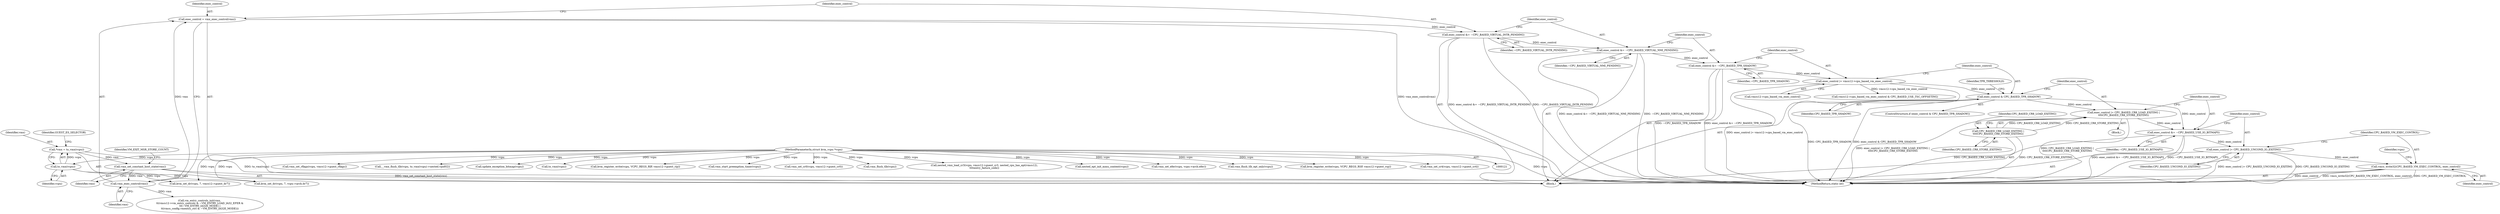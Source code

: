digraph "0_linux_51aa68e7d57e3217192d88ce90fd5b8ef29ec94f@API" {
"1000670" [label="(Call,vmcs_write32(CPU_BASED_VM_EXEC_CONTROL, exec_control))"];
"1000667" [label="(Call,exec_control |= CPU_BASED_UNCOND_IO_EXITING)"];
"1000664" [label="(Call,exec_control &= ~CPU_BASED_USE_IO_BITMAPS)"];
"1000659" [label="(Call,exec_control |= CPU_BASED_CR8_LOAD_EXITING |\n\t\t\t\tCPU_BASED_CR8_STORE_EXITING)"];
"1000648" [label="(Call,exec_control & CPU_BASED_TPR_SHADOW)"];
"1000642" [label="(Call,exec_control |= vmcs12->cpu_based_vm_exec_control)"];
"1000639" [label="(Call,exec_control &= ~CPU_BASED_TPR_SHADOW)"];
"1000636" [label="(Call,exec_control &= ~CPU_BASED_VIRTUAL_NMI_PENDING)"];
"1000633" [label="(Call,exec_control &= ~CPU_BASED_VIRTUAL_INTR_PENDING)"];
"1000629" [label="(Call,exec_control = vmx_exec_control(vmx))"];
"1000631" [label="(Call,vmx_exec_control(vmx))"];
"1000589" [label="(Call,vmx_set_constant_host_state(vmx))"];
"1000128" [label="(Call,*vmx = to_vmx(vcpu))"];
"1000130" [label="(Call,to_vmx(vcpu))"];
"1000122" [label="(MethodParameterIn,struct kvm_vcpu *vcpu)"];
"1000661" [label="(Call,CPU_BASED_CR8_LOAD_EXITING |\n\t\t\t\tCPU_BASED_CR8_STORE_EXITING)"];
"1000669" [label="(Identifier,CPU_BASED_UNCOND_IO_EXITING)"];
"1000668" [label="(Identifier,exec_control)"];
"1000632" [label="(Identifier,vmx)"];
"1000634" [label="(Identifier,exec_control)"];
"1000671" [label="(Identifier,CPU_BASED_VM_EXEC_CONTROL)"];
"1000639" [label="(Call,exec_control &= ~CPU_BASED_TPR_SHADOW)"];
"1000638" [label="(Identifier,~CPU_BASED_VIRTUAL_NMI_PENDING)"];
"1000592" [label="(Identifier,VM_EXIT_MSR_STORE_COUNT)"];
"1000631" [label="(Call,vmx_exec_control(vmx))"];
"1000641" [label="(Identifier,~CPU_BASED_TPR_SHADOW)"];
"1000643" [label="(Identifier,exec_control)"];
"1000396" [label="(Call,vmx_set_rflags(vcpu, vmcs12->guest_rflags))"];
"1000630" [label="(Identifier,exec_control)"];
"1000635" [label="(Identifier,~CPU_BASED_VIRTUAL_INTR_PENDING)"];
"1000130" [label="(Call,to_vmx(vcpu))"];
"1000637" [label="(Identifier,exec_control)"];
"1000589" [label="(Call,vmx_set_constant_host_state(vmx))"];
"1000670" [label="(Call,vmcs_write32(CPU_BASED_VM_EXEC_CONTROL, exec_control))"];
"1000660" [label="(Identifier,exec_control)"];
"1000661" [label="(Call,CPU_BASED_CR8_LOAD_EXITING |\n\t\t\t\tCPU_BASED_CR8_STORE_EXITING)"];
"1000667" [label="(Call,exec_control |= CPU_BASED_UNCOND_IO_EXITING)"];
"1000659" [label="(Call,exec_control |= CPU_BASED_CR8_LOAD_EXITING |\n\t\t\t\tCPU_BASED_CR8_STORE_EXITING)"];
"1000644" [label="(Call,vmcs12->cpu_based_vm_exec_control)"];
"1000648" [label="(Call,exec_control & CPU_BASED_TPR_SHADOW)"];
"1000835" [label="(Call,__vmx_flush_tlb(vcpu, to_vmx(vcpu)->nested.vpid02))"];
"1000126" [label="(Block,)"];
"1000647" [label="(ControlStructure,if (exec_control & CPU_BASED_TPR_SHADOW))"];
"1000323" [label="(Call,kvm_set_dr(vcpu, 7, vmcs12->guest_dr7))"];
"1000663" [label="(Identifier,CPU_BASED_CR8_STORE_EXITING)"];
"1000649" [label="(Identifier,exec_control)"];
"1000590" [label="(Identifier,vmx)"];
"1000131" [label="(Identifier,vcpu)"];
"1000673" [label="(Call,update_exception_bitmap(vcpu))"];
"1000672" [label="(Identifier,exec_control)"];
"1000767" [label="(Call,vmcs12->cpu_based_vm_exec_control & CPU_BASED_USE_TSC_OFFSETING)"];
"1000633" [label="(Call,exec_control &= ~CPU_BASED_VIRTUAL_INTR_PENDING)"];
"1000839" [label="(Call,to_vmx(vcpu))"];
"1000674" [label="(Identifier,vcpu)"];
"1000665" [label="(Identifier,exec_control)"];
"1000658" [label="(Block,)"];
"1000640" [label="(Identifier,exec_control)"];
"1001021" [label="(MethodReturn,static int)"];
"1000636" [label="(Call,exec_control &= ~CPU_BASED_VIRTUAL_NMI_PENDING)"];
"1000129" [label="(Identifier,vmx)"];
"1000135" [label="(Identifier,GUEST_ES_SELECTOR)"];
"1001013" [label="(Call,kvm_register_write(vcpu, VCPU_REGS_RIP, vmcs12->guest_rip))"];
"1000629" [label="(Call,exec_control = vmx_exec_control(vmx))"];
"1000336" [label="(Call,kvm_set_dr(vcpu, 7, vcpu->arch.dr7))"];
"1000488" [label="(Call,vmx_start_preemption_timer(vcpu))"];
"1000664" [label="(Call,exec_control &= ~CPU_BASED_USE_IO_BITMAPS)"];
"1000892" [label="(Call,vmx_set_cr0(vcpu, vmcs12->guest_cr0))"];
"1000850" [label="(Call,vmx_flush_tlb(vcpu))"];
"1000666" [label="(Identifier,~CPU_BASED_USE_IO_BITMAPS)"];
"1000128" [label="(Call,*vmx = to_vmx(vcpu))"];
"1000962" [label="(Call,nested_vmx_load_cr3(vcpu, vmcs12->guest_cr3, nested_cpu_has_ept(vmcs12),\n\t\t\t\tentry_failure_code))"];
"1000650" [label="(Identifier,CPU_BASED_TPR_SHADOW)"];
"1000662" [label="(Identifier,CPU_BASED_CR8_LOAD_EXITING)"];
"1000122" [label="(MethodParameterIn,struct kvm_vcpu *vcpu)"];
"1000875" [label="(Call,nested_ept_init_mmu_context(vcpu))"];
"1000954" [label="(Call,vmx_set_efer(vcpu, vcpu->arch.efer))"];
"1000890" [label="(Call,vmx_flush_tlb_ept_only(vcpu))"];
"1001007" [label="(Call,kvm_register_write(vcpu, VCPU_REGS_RSP, vmcs12->guest_rsp))"];
"1000696" [label="(Call,vm_entry_controls_init(vmx, \n\t\t(vmcs12->vm_entry_controls & ~VM_ENTRY_LOAD_IA32_EFER &\n\t\t\t~VM_ENTRY_IA32E_MODE) |\n\t\t(vmcs_config.vmentry_ctrl & ~VM_ENTRY_IA32E_MODE)))"];
"1000653" [label="(Identifier,TPR_THRESHOLD)"];
"1000901" [label="(Call,vmx_set_cr4(vcpu, vmcs12->guest_cr4))"];
"1000642" [label="(Call,exec_control |= vmcs12->cpu_based_vm_exec_control)"];
"1000670" -> "1000126"  [label="AST: "];
"1000670" -> "1000672"  [label="CFG: "];
"1000671" -> "1000670"  [label="AST: "];
"1000672" -> "1000670"  [label="AST: "];
"1000674" -> "1000670"  [label="CFG: "];
"1000670" -> "1001021"  [label="DDG: exec_control"];
"1000670" -> "1001021"  [label="DDG: vmcs_write32(CPU_BASED_VM_EXEC_CONTROL, exec_control)"];
"1000670" -> "1001021"  [label="DDG: CPU_BASED_VM_EXEC_CONTROL"];
"1000667" -> "1000670"  [label="DDG: exec_control"];
"1000667" -> "1000126"  [label="AST: "];
"1000667" -> "1000669"  [label="CFG: "];
"1000668" -> "1000667"  [label="AST: "];
"1000669" -> "1000667"  [label="AST: "];
"1000671" -> "1000667"  [label="CFG: "];
"1000667" -> "1001021"  [label="DDG: CPU_BASED_UNCOND_IO_EXITING"];
"1000667" -> "1001021"  [label="DDG: exec_control |= CPU_BASED_UNCOND_IO_EXITING"];
"1000664" -> "1000667"  [label="DDG: exec_control"];
"1000664" -> "1000126"  [label="AST: "];
"1000664" -> "1000666"  [label="CFG: "];
"1000665" -> "1000664"  [label="AST: "];
"1000666" -> "1000664"  [label="AST: "];
"1000668" -> "1000664"  [label="CFG: "];
"1000664" -> "1001021"  [label="DDG: exec_control &= ~CPU_BASED_USE_IO_BITMAPS"];
"1000664" -> "1001021"  [label="DDG: ~CPU_BASED_USE_IO_BITMAPS"];
"1000659" -> "1000664"  [label="DDG: exec_control"];
"1000648" -> "1000664"  [label="DDG: exec_control"];
"1000659" -> "1000658"  [label="AST: "];
"1000659" -> "1000661"  [label="CFG: "];
"1000660" -> "1000659"  [label="AST: "];
"1000661" -> "1000659"  [label="AST: "];
"1000665" -> "1000659"  [label="CFG: "];
"1000659" -> "1001021"  [label="DDG: CPU_BASED_CR8_LOAD_EXITING |\n\t\t\t\tCPU_BASED_CR8_STORE_EXITING"];
"1000659" -> "1001021"  [label="DDG: exec_control |= CPU_BASED_CR8_LOAD_EXITING |\n\t\t\t\tCPU_BASED_CR8_STORE_EXITING"];
"1000648" -> "1000659"  [label="DDG: exec_control"];
"1000661" -> "1000659"  [label="DDG: CPU_BASED_CR8_LOAD_EXITING"];
"1000661" -> "1000659"  [label="DDG: CPU_BASED_CR8_STORE_EXITING"];
"1000648" -> "1000647"  [label="AST: "];
"1000648" -> "1000650"  [label="CFG: "];
"1000649" -> "1000648"  [label="AST: "];
"1000650" -> "1000648"  [label="AST: "];
"1000653" -> "1000648"  [label="CFG: "];
"1000660" -> "1000648"  [label="CFG: "];
"1000648" -> "1001021"  [label="DDG: CPU_BASED_TPR_SHADOW"];
"1000648" -> "1001021"  [label="DDG: exec_control & CPU_BASED_TPR_SHADOW"];
"1000642" -> "1000648"  [label="DDG: exec_control"];
"1000642" -> "1000126"  [label="AST: "];
"1000642" -> "1000644"  [label="CFG: "];
"1000643" -> "1000642"  [label="AST: "];
"1000644" -> "1000642"  [label="AST: "];
"1000649" -> "1000642"  [label="CFG: "];
"1000642" -> "1001021"  [label="DDG: exec_control |= vmcs12->cpu_based_vm_exec_control"];
"1000639" -> "1000642"  [label="DDG: exec_control"];
"1000642" -> "1000767"  [label="DDG: vmcs12->cpu_based_vm_exec_control"];
"1000639" -> "1000126"  [label="AST: "];
"1000639" -> "1000641"  [label="CFG: "];
"1000640" -> "1000639"  [label="AST: "];
"1000641" -> "1000639"  [label="AST: "];
"1000643" -> "1000639"  [label="CFG: "];
"1000639" -> "1001021"  [label="DDG: ~CPU_BASED_TPR_SHADOW"];
"1000639" -> "1001021"  [label="DDG: exec_control &= ~CPU_BASED_TPR_SHADOW"];
"1000636" -> "1000639"  [label="DDG: exec_control"];
"1000636" -> "1000126"  [label="AST: "];
"1000636" -> "1000638"  [label="CFG: "];
"1000637" -> "1000636"  [label="AST: "];
"1000638" -> "1000636"  [label="AST: "];
"1000640" -> "1000636"  [label="CFG: "];
"1000636" -> "1001021"  [label="DDG: ~CPU_BASED_VIRTUAL_NMI_PENDING"];
"1000636" -> "1001021"  [label="DDG: exec_control &= ~CPU_BASED_VIRTUAL_NMI_PENDING"];
"1000633" -> "1000636"  [label="DDG: exec_control"];
"1000633" -> "1000126"  [label="AST: "];
"1000633" -> "1000635"  [label="CFG: "];
"1000634" -> "1000633"  [label="AST: "];
"1000635" -> "1000633"  [label="AST: "];
"1000637" -> "1000633"  [label="CFG: "];
"1000633" -> "1001021"  [label="DDG: exec_control &= ~CPU_BASED_VIRTUAL_INTR_PENDING"];
"1000633" -> "1001021"  [label="DDG: ~CPU_BASED_VIRTUAL_INTR_PENDING"];
"1000629" -> "1000633"  [label="DDG: exec_control"];
"1000629" -> "1000126"  [label="AST: "];
"1000629" -> "1000631"  [label="CFG: "];
"1000630" -> "1000629"  [label="AST: "];
"1000631" -> "1000629"  [label="AST: "];
"1000634" -> "1000629"  [label="CFG: "];
"1000629" -> "1001021"  [label="DDG: vmx_exec_control(vmx)"];
"1000631" -> "1000629"  [label="DDG: vmx"];
"1000631" -> "1000632"  [label="CFG: "];
"1000632" -> "1000631"  [label="AST: "];
"1000589" -> "1000631"  [label="DDG: vmx"];
"1000631" -> "1000696"  [label="DDG: vmx"];
"1000589" -> "1000126"  [label="AST: "];
"1000589" -> "1000590"  [label="CFG: "];
"1000590" -> "1000589"  [label="AST: "];
"1000592" -> "1000589"  [label="CFG: "];
"1000589" -> "1001021"  [label="DDG: vmx_set_constant_host_state(vmx)"];
"1000128" -> "1000589"  [label="DDG: vmx"];
"1000128" -> "1000126"  [label="AST: "];
"1000128" -> "1000130"  [label="CFG: "];
"1000129" -> "1000128"  [label="AST: "];
"1000130" -> "1000128"  [label="AST: "];
"1000135" -> "1000128"  [label="CFG: "];
"1000128" -> "1001021"  [label="DDG: to_vmx(vcpu)"];
"1000130" -> "1000128"  [label="DDG: vcpu"];
"1000130" -> "1000131"  [label="CFG: "];
"1000131" -> "1000130"  [label="AST: "];
"1000122" -> "1000130"  [label="DDG: vcpu"];
"1000130" -> "1000323"  [label="DDG: vcpu"];
"1000130" -> "1000336"  [label="DDG: vcpu"];
"1000122" -> "1000121"  [label="AST: "];
"1000122" -> "1001021"  [label="DDG: vcpu"];
"1000122" -> "1000323"  [label="DDG: vcpu"];
"1000122" -> "1000336"  [label="DDG: vcpu"];
"1000122" -> "1000396"  [label="DDG: vcpu"];
"1000122" -> "1000488"  [label="DDG: vcpu"];
"1000122" -> "1000673"  [label="DDG: vcpu"];
"1000122" -> "1000835"  [label="DDG: vcpu"];
"1000122" -> "1000839"  [label="DDG: vcpu"];
"1000122" -> "1000850"  [label="DDG: vcpu"];
"1000122" -> "1000875"  [label="DDG: vcpu"];
"1000122" -> "1000890"  [label="DDG: vcpu"];
"1000122" -> "1000892"  [label="DDG: vcpu"];
"1000122" -> "1000901"  [label="DDG: vcpu"];
"1000122" -> "1000954"  [label="DDG: vcpu"];
"1000122" -> "1000962"  [label="DDG: vcpu"];
"1000122" -> "1001007"  [label="DDG: vcpu"];
"1000122" -> "1001013"  [label="DDG: vcpu"];
"1000661" -> "1000663"  [label="CFG: "];
"1000662" -> "1000661"  [label="AST: "];
"1000663" -> "1000661"  [label="AST: "];
"1000661" -> "1001021"  [label="DDG: CPU_BASED_CR8_STORE_EXITING"];
"1000661" -> "1001021"  [label="DDG: CPU_BASED_CR8_LOAD_EXITING"];
}
